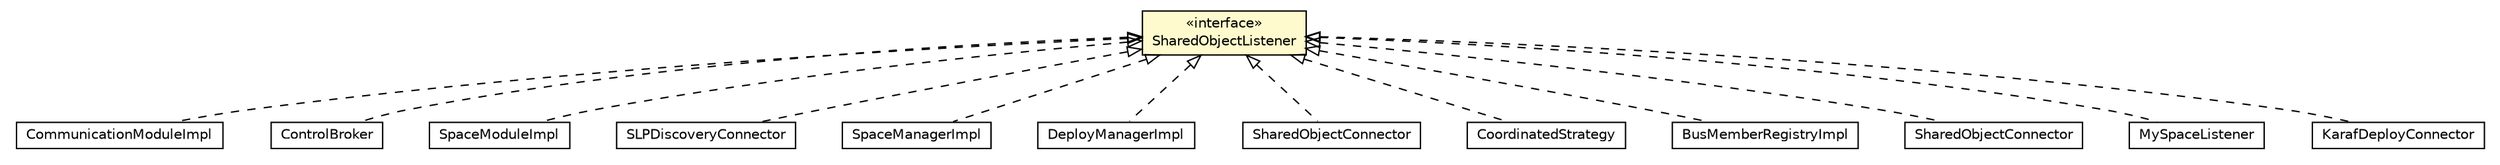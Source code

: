 #!/usr/local/bin/dot
#
# Class diagram 
# Generated by UMLGraph version R5_6-24-gf6e263 (http://www.umlgraph.org/)
#

digraph G {
	edge [fontname="Helvetica",fontsize=10,labelfontname="Helvetica",labelfontsize=10];
	node [fontname="Helvetica",fontsize=10,shape=plaintext];
	nodesep=0.25;
	ranksep=0.5;
	// org.universAAL.middleware.container.SharedObjectListener
	c349443 [label=<<table title="org.universAAL.middleware.container.SharedObjectListener" border="0" cellborder="1" cellspacing="0" cellpadding="2" port="p" bgcolor="lemonChiffon" href="./SharedObjectListener.html">
		<tr><td><table border="0" cellspacing="0" cellpadding="1">
<tr><td align="center" balign="center"> &#171;interface&#187; </td></tr>
<tr><td align="center" balign="center"> SharedObjectListener </td></tr>
		</table></td></tr>
		</table>>, URL="./SharedObjectListener.html", fontname="Helvetica", fontcolor="black", fontsize=10.0];
	// org.universAAL.middleware.modules.communication.CommunicationModuleImpl
	c349684 [label=<<table title="org.universAAL.middleware.modules.communication.CommunicationModuleImpl" border="0" cellborder="1" cellspacing="0" cellpadding="2" port="p" href="../modules/communication/CommunicationModuleImpl.html">
		<tr><td><table border="0" cellspacing="0" cellpadding="1">
<tr><td align="center" balign="center"> CommunicationModuleImpl </td></tr>
		</table></td></tr>
		</table>>, URL="../modules/communication/CommunicationModuleImpl.html", fontname="Helvetica", fontcolor="black", fontsize=10.0];
	// org.universAAL.middleware.brokers.control.ControlBroker
	c349711 [label=<<table title="org.universAAL.middleware.brokers.control.ControlBroker" border="0" cellborder="1" cellspacing="0" cellpadding="2" port="p" href="../brokers/control/ControlBroker.html">
		<tr><td><table border="0" cellspacing="0" cellpadding="1">
<tr><td align="center" balign="center"> ControlBroker </td></tr>
		</table></td></tr>
		</table>>, URL="../brokers/control/ControlBroker.html", fontname="Helvetica", fontcolor="black", fontsize=10.0];
	// org.universAAL.middleware.modules.space.SpaceModuleImpl
	c349712 [label=<<table title="org.universAAL.middleware.modules.space.SpaceModuleImpl" border="0" cellborder="1" cellspacing="0" cellpadding="2" port="p" href="../modules/space/SpaceModuleImpl.html">
		<tr><td><table border="0" cellspacing="0" cellpadding="1">
<tr><td align="center" balign="center"> SpaceModuleImpl </td></tr>
		</table></td></tr>
		</table>>, URL="../modules/space/SpaceModuleImpl.html", fontname="Helvetica", fontcolor="black", fontsize=10.0];
	// org.universAAL.middleware.connectors.discovery.slp.SLPDiscoveryConnector
	c349715 [label=<<table title="org.universAAL.middleware.connectors.discovery.slp.SLPDiscoveryConnector" border="0" cellborder="1" cellspacing="0" cellpadding="2" port="p" href="../connectors/discovery/slp/SLPDiscoveryConnector.html">
		<tr><td><table border="0" cellspacing="0" cellpadding="1">
<tr><td align="center" balign="center"> SLPDiscoveryConnector </td></tr>
		</table></td></tr>
		</table>>, URL="../connectors/discovery/slp/SLPDiscoveryConnector.html", fontname="Helvetica", fontcolor="black", fontsize=10.0];
	// org.universAAL.middleware.managers.space.SpaceManagerImpl
	c349722 [label=<<table title="org.universAAL.middleware.managers.space.SpaceManagerImpl" border="0" cellborder="1" cellspacing="0" cellpadding="2" port="p" href="../managers/space/SpaceManagerImpl.html">
		<tr><td><table border="0" cellspacing="0" cellpadding="1">
<tr><td align="center" balign="center"> SpaceManagerImpl </td></tr>
		</table></td></tr>
		</table>>, URL="../managers/space/SpaceManagerImpl.html", fontname="Helvetica", fontcolor="black", fontsize=10.0];
	// org.universAAL.middleware.managers.deploy.DeployManagerImpl
	c349724 [label=<<table title="org.universAAL.middleware.managers.deploy.DeployManagerImpl" border="0" cellborder="1" cellspacing="0" cellpadding="2" port="p" href="../managers/deploy/DeployManagerImpl.html">
		<tr><td><table border="0" cellspacing="0" cellpadding="1">
<tr><td align="center" balign="center"> DeployManagerImpl </td></tr>
		</table></td></tr>
		</table>>, URL="../managers/deploy/DeployManagerImpl.html", fontname="Helvetica", fontcolor="black", fontsize=10.0];
	// org.universAAL.middleware.managers.configuration.core.impl.secondaryManagers.SharedObjectConnector
	c349745 [label=<<table title="org.universAAL.middleware.managers.configuration.core.impl.secondaryManagers.SharedObjectConnector" border="0" cellborder="1" cellspacing="0" cellpadding="2" port="p" href="../managers/configuration/core/impl/secondaryManagers/SharedObjectConnector.html">
		<tr><td><table border="0" cellspacing="0" cellpadding="1">
<tr><td align="center" balign="center"> SharedObjectConnector </td></tr>
		</table></td></tr>
		</table>>, URL="../managers/configuration/core/impl/secondaryManagers/SharedObjectConnector.html", fontname="Helvetica", fontcolor="black", fontsize=10.0];
	// org.universAAL.middleware.ui.impl.generic.CoordinatedStrategy
	c349913 [label=<<table title="org.universAAL.middleware.ui.impl.generic.CoordinatedStrategy" border="0" cellborder="1" cellspacing="0" cellpadding="2" port="p" href="../ui/impl/generic/CoordinatedStrategy.html">
		<tr><td><table border="0" cellspacing="0" cellpadding="1">
<tr><td align="center" balign="center"> CoordinatedStrategy </td></tr>
		</table></td></tr>
		</table>>, URL="../ui/impl/generic/CoordinatedStrategy.html", fontname="Helvetica", fontcolor="black", fontsize=10.0];
	// org.universAAL.middleware.tracker.impl.BusMemberRegistryImpl
	c349924 [label=<<table title="org.universAAL.middleware.tracker.impl.BusMemberRegistryImpl" border="0" cellborder="1" cellspacing="0" cellpadding="2" port="p" href="../tracker/impl/BusMemberRegistryImpl.html">
		<tr><td><table border="0" cellspacing="0" cellpadding="1">
<tr><td align="center" balign="center"> BusMemberRegistryImpl </td></tr>
		</table></td></tr>
		</table>>, URL="../tracker/impl/BusMemberRegistryImpl.html", fontname="Helvetica", fontcolor="black", fontsize=10.0];
	// org.universAAL.middleware.managers.distributedmw.impl.SharedObjectConnector
	c349948 [label=<<table title="org.universAAL.middleware.managers.distributedmw.impl.SharedObjectConnector" border="0" cellborder="1" cellspacing="0" cellpadding="2" port="p" href="../managers/distributedmw/impl/SharedObjectConnector.html">
		<tr><td><table border="0" cellspacing="0" cellpadding="1">
<tr><td align="center" balign="center"> SharedObjectConnector </td></tr>
		</table></td></tr>
		</table>>, URL="../managers/distributedmw/impl/SharedObjectConnector.html", fontname="Helvetica", fontcolor="black", fontsize=10.0];
	// org.universAAL.middleware.managers.distributedmw.impl.MySpaceListener
	c349954 [label=<<table title="org.universAAL.middleware.managers.distributedmw.impl.MySpaceListener" border="0" cellborder="1" cellspacing="0" cellpadding="2" port="p" href="../managers/distributedmw/impl/MySpaceListener.html">
		<tr><td><table border="0" cellspacing="0" cellpadding="1">
<tr><td align="center" balign="center"> MySpaceListener </td></tr>
		</table></td></tr>
		</table>>, URL="../managers/distributedmw/impl/MySpaceListener.html", fontname="Helvetica", fontcolor="black", fontsize=10.0];
	// org.universAAL.middleware.connectors.deploy.karaf.KarafDeployConnector
	c349991 [label=<<table title="org.universAAL.middleware.connectors.deploy.karaf.KarafDeployConnector" border="0" cellborder="1" cellspacing="0" cellpadding="2" port="p" href="../connectors/deploy/karaf/KarafDeployConnector.html">
		<tr><td><table border="0" cellspacing="0" cellpadding="1">
<tr><td align="center" balign="center"> KarafDeployConnector </td></tr>
		</table></td></tr>
		</table>>, URL="../connectors/deploy/karaf/KarafDeployConnector.html", fontname="Helvetica", fontcolor="black", fontsize=10.0];
	//org.universAAL.middleware.modules.communication.CommunicationModuleImpl implements org.universAAL.middleware.container.SharedObjectListener
	c349443:p -> c349684:p [dir=back,arrowtail=empty,style=dashed];
	//org.universAAL.middleware.brokers.control.ControlBroker implements org.universAAL.middleware.container.SharedObjectListener
	c349443:p -> c349711:p [dir=back,arrowtail=empty,style=dashed];
	//org.universAAL.middleware.modules.space.SpaceModuleImpl implements org.universAAL.middleware.container.SharedObjectListener
	c349443:p -> c349712:p [dir=back,arrowtail=empty,style=dashed];
	//org.universAAL.middleware.connectors.discovery.slp.SLPDiscoveryConnector implements org.universAAL.middleware.container.SharedObjectListener
	c349443:p -> c349715:p [dir=back,arrowtail=empty,style=dashed];
	//org.universAAL.middleware.managers.space.SpaceManagerImpl implements org.universAAL.middleware.container.SharedObjectListener
	c349443:p -> c349722:p [dir=back,arrowtail=empty,style=dashed];
	//org.universAAL.middleware.managers.deploy.DeployManagerImpl implements org.universAAL.middleware.container.SharedObjectListener
	c349443:p -> c349724:p [dir=back,arrowtail=empty,style=dashed];
	//org.universAAL.middleware.managers.configuration.core.impl.secondaryManagers.SharedObjectConnector implements org.universAAL.middleware.container.SharedObjectListener
	c349443:p -> c349745:p [dir=back,arrowtail=empty,style=dashed];
	//org.universAAL.middleware.ui.impl.generic.CoordinatedStrategy implements org.universAAL.middleware.container.SharedObjectListener
	c349443:p -> c349913:p [dir=back,arrowtail=empty,style=dashed];
	//org.universAAL.middleware.tracker.impl.BusMemberRegistryImpl implements org.universAAL.middleware.container.SharedObjectListener
	c349443:p -> c349924:p [dir=back,arrowtail=empty,style=dashed];
	//org.universAAL.middleware.managers.distributedmw.impl.SharedObjectConnector implements org.universAAL.middleware.container.SharedObjectListener
	c349443:p -> c349948:p [dir=back,arrowtail=empty,style=dashed];
	//org.universAAL.middleware.managers.distributedmw.impl.MySpaceListener implements org.universAAL.middleware.container.SharedObjectListener
	c349443:p -> c349954:p [dir=back,arrowtail=empty,style=dashed];
	//org.universAAL.middleware.connectors.deploy.karaf.KarafDeployConnector implements org.universAAL.middleware.container.SharedObjectListener
	c349443:p -> c349991:p [dir=back,arrowtail=empty,style=dashed];
}

